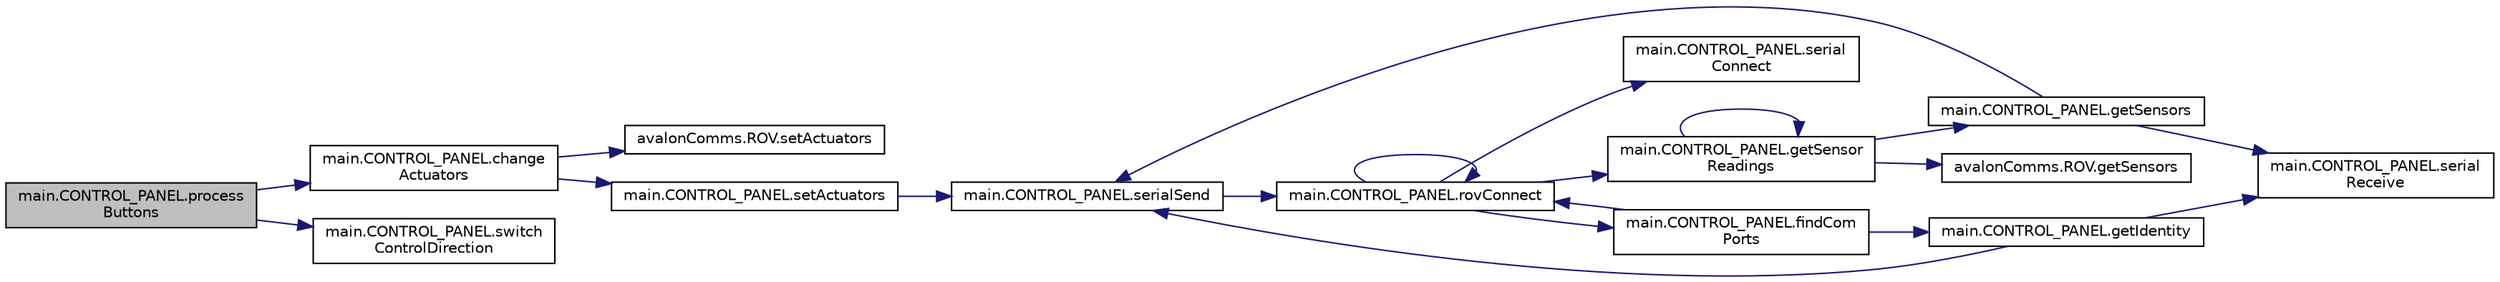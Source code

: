 digraph "main.CONTROL_PANEL.processButtons"
{
 // LATEX_PDF_SIZE
  edge [fontname="Helvetica",fontsize="10",labelfontname="Helvetica",labelfontsize="10"];
  node [fontname="Helvetica",fontsize="10",shape=record];
  rankdir="LR";
  Node1 [label="main.CONTROL_PANEL.process\lButtons",height=0.2,width=0.4,color="black", fillcolor="grey75", style="filled", fontcolor="black",tooltip=" "];
  Node1 -> Node2 [color="midnightblue",fontsize="10",style="solid",fontname="Helvetica"];
  Node2 [label="main.CONTROL_PANEL.change\lActuators",height=0.2,width=0.4,color="black", fillcolor="white", style="filled",URL="$classmain_1_1_c_o_n_t_r_o_l___p_a_n_e_l.html#a46689bd1f510efc1fcb87d5d73d5e0e5",tooltip="ROV CONTROL FUNCTIONS ##."];
  Node2 -> Node3 [color="midnightblue",fontsize="10",style="solid",fontname="Helvetica"];
  Node3 [label="avalonComms.ROV.setActuators",height=0.2,width=0.4,color="black", fillcolor="white", style="filled",URL="$classavalon_comms_1_1_r_o_v.html#a650f7b8cdeade54010f7a49522356c98",tooltip=" "];
  Node2 -> Node4 [color="midnightblue",fontsize="10",style="solid",fontname="Helvetica"];
  Node4 [label="main.CONTROL_PANEL.setActuators",height=0.2,width=0.4,color="black", fillcolor="white", style="filled",URL="$classmain_1_1_c_o_n_t_r_o_l___p_a_n_e_l.html#ab31bc9fe2cd07228e1f0e38056e971c8",tooltip=" "];
  Node4 -> Node5 [color="midnightblue",fontsize="10",style="solid",fontname="Helvetica"];
  Node5 [label="main.CONTROL_PANEL.serialSend",height=0.2,width=0.4,color="black", fillcolor="white", style="filled",URL="$classmain_1_1_c_o_n_t_r_o_l___p_a_n_e_l.html#a313b30aaebe2fcd29b6833d982b81f8a",tooltip=" "];
  Node5 -> Node6 [color="midnightblue",fontsize="10",style="solid",fontname="Helvetica"];
  Node6 [label="main.CONTROL_PANEL.rovConnect",height=0.2,width=0.4,color="black", fillcolor="white", style="filled",URL="$classmain_1_1_c_o_n_t_r_o_l___p_a_n_e_l.html#a67c034013d8134f9b63a86dced3b8ea3",tooltip=" "];
  Node6 -> Node7 [color="midnightblue",fontsize="10",style="solid",fontname="Helvetica"];
  Node7 [label="main.CONTROL_PANEL.findCom\lPorts",height=0.2,width=0.4,color="black", fillcolor="white", style="filled",URL="$classmain_1_1_c_o_n_t_r_o_l___p_a_n_e_l.html#aa2f1c73843d640d93fdaa279db53cfc7",tooltip=" "];
  Node7 -> Node8 [color="midnightblue",fontsize="10",style="solid",fontname="Helvetica"];
  Node8 [label="main.CONTROL_PANEL.getIdentity",height=0.2,width=0.4,color="black", fillcolor="white", style="filled",URL="$classmain_1_1_c_o_n_t_r_o_l___p_a_n_e_l.html#ae83b868a0665c71e99262d1e265359b8",tooltip=" "];
  Node8 -> Node9 [color="midnightblue",fontsize="10",style="solid",fontname="Helvetica"];
  Node9 [label="main.CONTROL_PANEL.serial\lReceive",height=0.2,width=0.4,color="black", fillcolor="white", style="filled",URL="$classmain_1_1_c_o_n_t_r_o_l___p_a_n_e_l.html#a2502f9eeac74c241ab2817a53d521a98",tooltip=" "];
  Node8 -> Node5 [color="midnightblue",fontsize="10",style="solid",fontname="Helvetica"];
  Node7 -> Node6 [color="midnightblue",fontsize="10",style="solid",fontname="Helvetica"];
  Node6 -> Node10 [color="midnightblue",fontsize="10",style="solid",fontname="Helvetica"];
  Node10 [label="main.CONTROL_PANEL.getSensor\lReadings",height=0.2,width=0.4,color="black", fillcolor="white", style="filled",URL="$classmain_1_1_c_o_n_t_r_o_l___p_a_n_e_l.html#ab77989a5c6190fd7891103abc67d0ea0",tooltip="OTHER FUNCTIONS #####."];
  Node10 -> Node10 [color="midnightblue",fontsize="10",style="solid",fontname="Helvetica"];
  Node10 -> Node11 [color="midnightblue",fontsize="10",style="solid",fontname="Helvetica"];
  Node11 [label="avalonComms.ROV.getSensors",height=0.2,width=0.4,color="black", fillcolor="white", style="filled",URL="$classavalon_comms_1_1_r_o_v.html#ad56b208c8e67ea1b06c518dc00f195ca",tooltip=" "];
  Node10 -> Node12 [color="midnightblue",fontsize="10",style="solid",fontname="Helvetica"];
  Node12 [label="main.CONTROL_PANEL.getSensors",height=0.2,width=0.4,color="black", fillcolor="white", style="filled",URL="$classmain_1_1_c_o_n_t_r_o_l___p_a_n_e_l.html#a5b9f67bc7862241800cfa6d47cf4033d",tooltip=" "];
  Node12 -> Node9 [color="midnightblue",fontsize="10",style="solid",fontname="Helvetica"];
  Node12 -> Node5 [color="midnightblue",fontsize="10",style="solid",fontname="Helvetica"];
  Node6 -> Node6 [color="midnightblue",fontsize="10",style="solid",fontname="Helvetica"];
  Node6 -> Node13 [color="midnightblue",fontsize="10",style="solid",fontname="Helvetica"];
  Node13 [label="main.CONTROL_PANEL.serial\lConnect",height=0.2,width=0.4,color="black", fillcolor="white", style="filled",URL="$classmain_1_1_c_o_n_t_r_o_l___p_a_n_e_l.html#ad3de5e321ca61da92c01c7114e5c24f3",tooltip="SERIAL LIBRARY MOCKS ####."];
  Node1 -> Node14 [color="midnightblue",fontsize="10",style="solid",fontname="Helvetica"];
  Node14 [label="main.CONTROL_PANEL.switch\lControlDirection",height=0.2,width=0.4,color="black", fillcolor="white", style="filled",URL="$classmain_1_1_c_o_n_t_r_o_l___p_a_n_e_l.html#a913dbccde53830bd855254a3d3b2339e",tooltip=" "];
}
